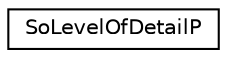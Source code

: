 digraph "Graphical Class Hierarchy"
{
 // LATEX_PDF_SIZE
  edge [fontname="Helvetica",fontsize="10",labelfontname="Helvetica",labelfontsize="10"];
  node [fontname="Helvetica",fontsize="10",shape=record];
  rankdir="LR";
  Node0 [label="SoLevelOfDetailP",height=0.2,width=0.4,color="black", fillcolor="white", style="filled",URL="$classSoLevelOfDetailP.html",tooltip=" "];
}
